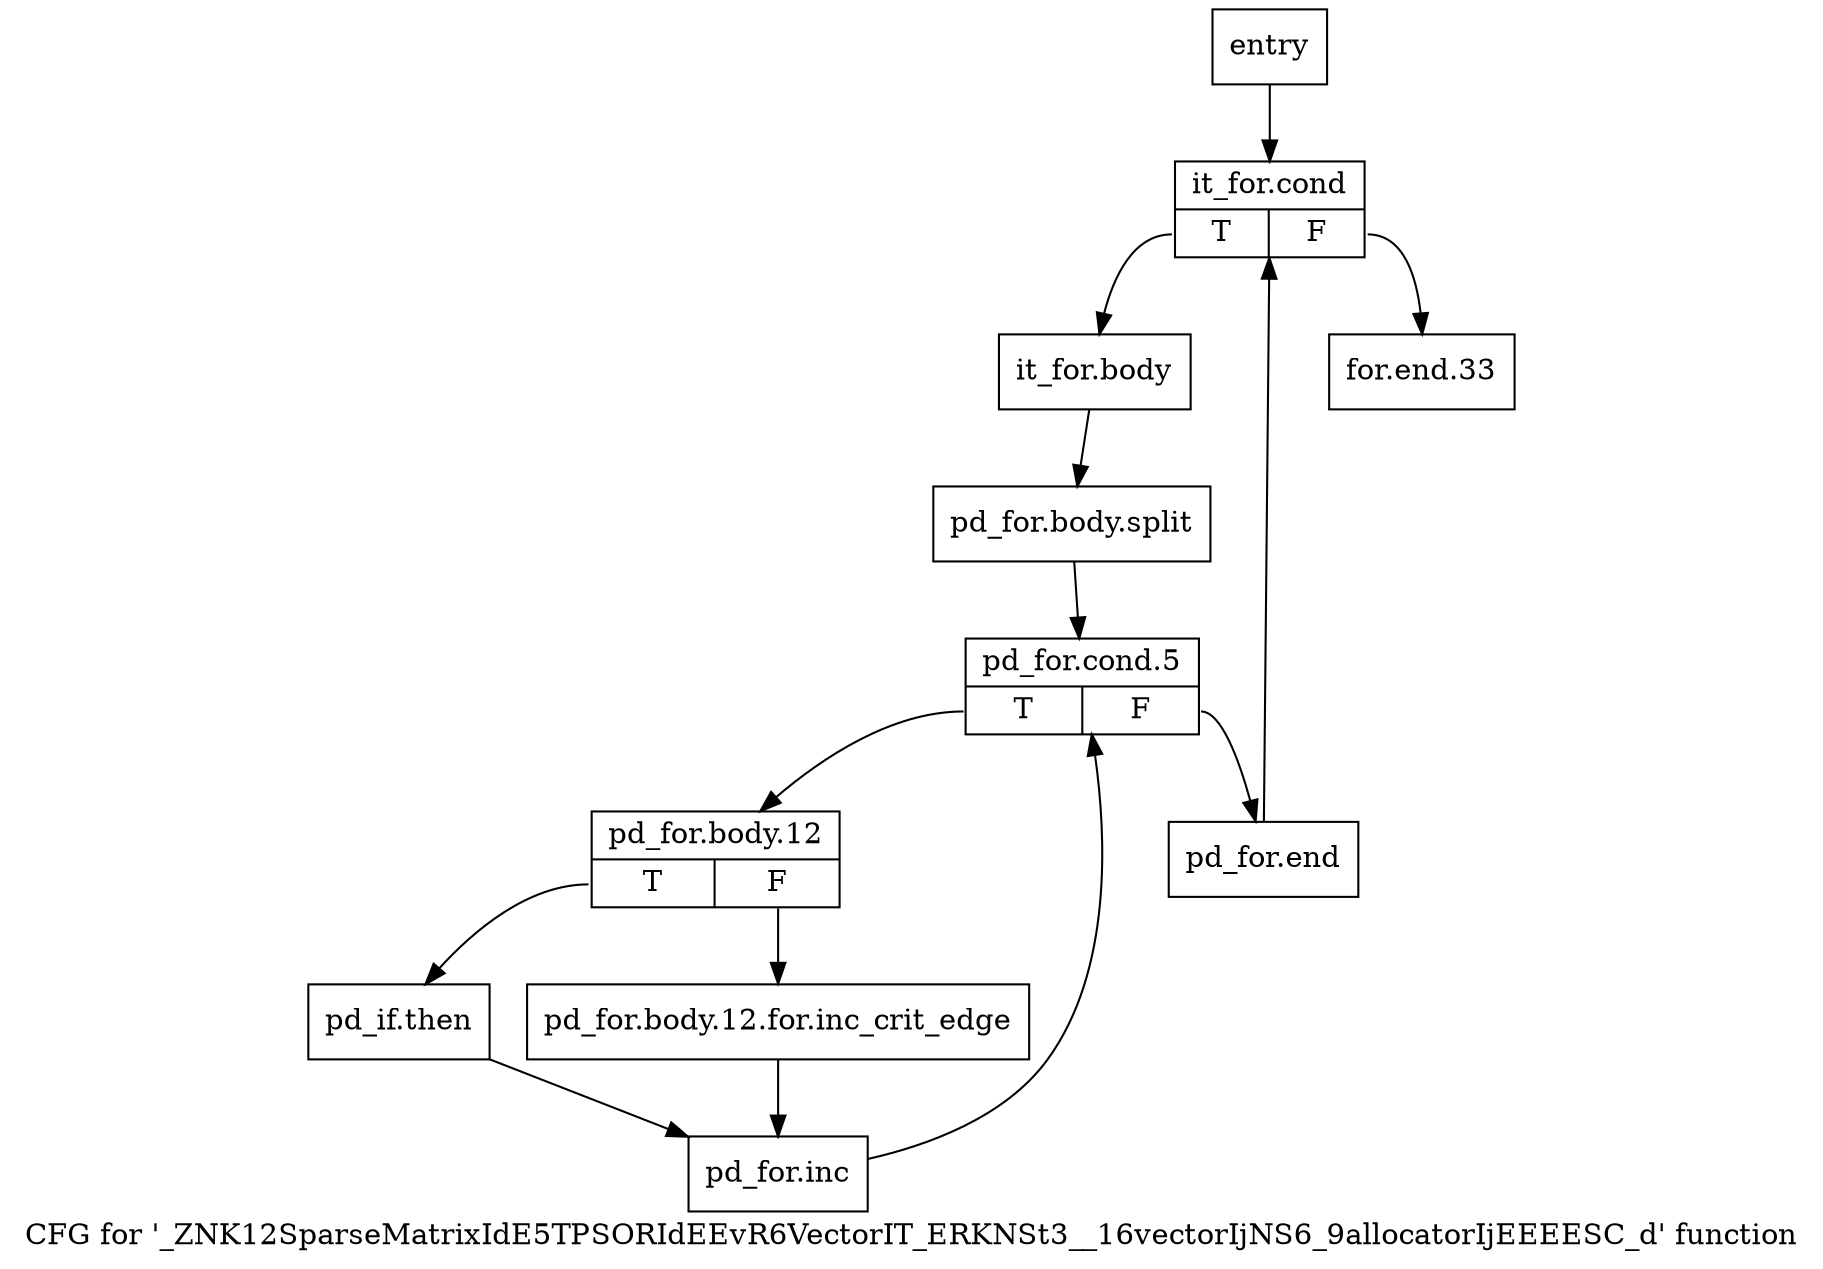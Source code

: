 digraph "CFG for '_ZNK12SparseMatrixIdE5TPSORIdEEvR6VectorIT_ERKNSt3__16vectorIjNS6_9allocatorIjEEEESC_d' function" {
	label="CFG for '_ZNK12SparseMatrixIdE5TPSORIdEEvR6VectorIT_ERKNSt3__16vectorIjNS6_9allocatorIjEEEESC_d' function";

	Node0x71aa5b0 [shape=record,label="{entry}"];
	Node0x71aa5b0 -> Node0x71aa600;
	Node0x71aa600 [shape=record,label="{it_for.cond|{<s0>T|<s1>F}}"];
	Node0x71aa600:s0 -> Node0x71aa650;
	Node0x71aa600:s1 -> Node0x71aa880;
	Node0x71aa650 [shape=record,label="{it_for.body}"];
	Node0x71aa650 -> Node0xb1b8770;
	Node0xb1b8770 [shape=record,label="{pd_for.body.split}"];
	Node0xb1b8770 -> Node0x71aa6a0;
	Node0x71aa6a0 [shape=record,label="{pd_for.cond.5|{<s0>T|<s1>F}}"];
	Node0x71aa6a0:s0 -> Node0x71aa6f0;
	Node0x71aa6a0:s1 -> Node0x71aa830;
	Node0x71aa6f0 [shape=record,label="{pd_for.body.12|{<s0>T|<s1>F}}"];
	Node0x71aa6f0:s0 -> Node0x71aa790;
	Node0x71aa6f0:s1 -> Node0x71aa740;
	Node0x71aa740 [shape=record,label="{pd_for.body.12.for.inc_crit_edge}"];
	Node0x71aa740 -> Node0x71aa7e0;
	Node0x71aa790 [shape=record,label="{pd_if.then}"];
	Node0x71aa790 -> Node0x71aa7e0;
	Node0x71aa7e0 [shape=record,label="{pd_for.inc}"];
	Node0x71aa7e0 -> Node0x71aa6a0;
	Node0x71aa830 [shape=record,label="{pd_for.end}"];
	Node0x71aa830 -> Node0x71aa600;
	Node0x71aa880 [shape=record,label="{for.end.33}"];
}
